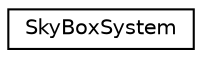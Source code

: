 digraph "Graphical Class Hierarchy"
{
 // INTERACTIVE_SVG=YES
 // LATEX_PDF_SIZE
  edge [fontname="Helvetica",fontsize="10",labelfontname="Helvetica",labelfontsize="10"];
  node [fontname="Helvetica",fontsize="10",shape=record];
  rankdir="LR";
  Node0 [label="SkyBoxSystem",height=0.2,width=0.4,color="black", fillcolor="white", style="filled",URL="$d1/dce/class_sky_box_system.html",tooltip=" "];
}
